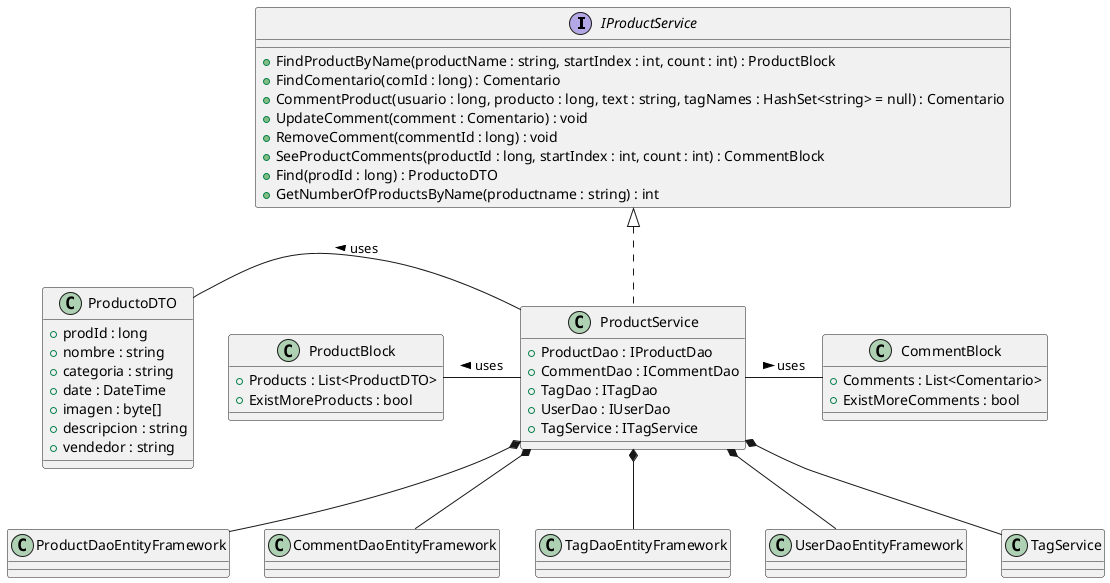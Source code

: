 @startuml productService

interface IProductService {
    +FindProductByName(productName : string, startIndex : int, count : int) : ProductBlock
    +FindComentario(comId : long) : Comentario
    +CommentProduct(usuario : long, producto : long, text : string, tagNames : HashSet<string> = null) : Comentario
    +UpdateComment(comment : Comentario) : void
    +RemoveComment(commentId : long) : void
    +SeeProductComments(productId : long, startIndex : int, count : int) : CommentBlock
    +Find(prodId : long) : ProductoDTO
    +GetNumberOfProductsByName(productname : string) : int
}

class ProductService{
    +ProductDao : IProductDao
    +CommentDao : ICommentDao
    +TagDao : ITagDao
    +UserDao : IUserDao
    +TagService : ITagService
}

class ProductDaoEntityFramework {

}
class CommentDaoEntityFramework {

}
class TagDaoEntityFramework {

}
class UserDaoEntityFramework {

}
class TagService {

}

class ProductBlock{
    +Products : List<ProductDTO>
    +ExistMoreProducts : bool
}

class CommentBlock{
    +Comments : List<Comentario>
    +ExistMoreComments : bool
}

class ProductoDTO {
    +prodId : long
    +nombre : string
    +categoria : string
    +date : DateTime
    +imagen : byte[]
    +descripcion : string
    +vendedor : string
}

ProductService *-- ProductDaoEntityFramework
ProductService *-- CommentDaoEntityFramework
ProductService *-- TagDaoEntityFramework
ProductService *-- UserDaoEntityFramework
ProductService *-- TagService
ProductService -left- ProductBlock : uses >
ProductService -left- ProductoDTO : uses >
ProductService - CommentBlock : uses >
ProductService .up.|> IProductService
@enduml